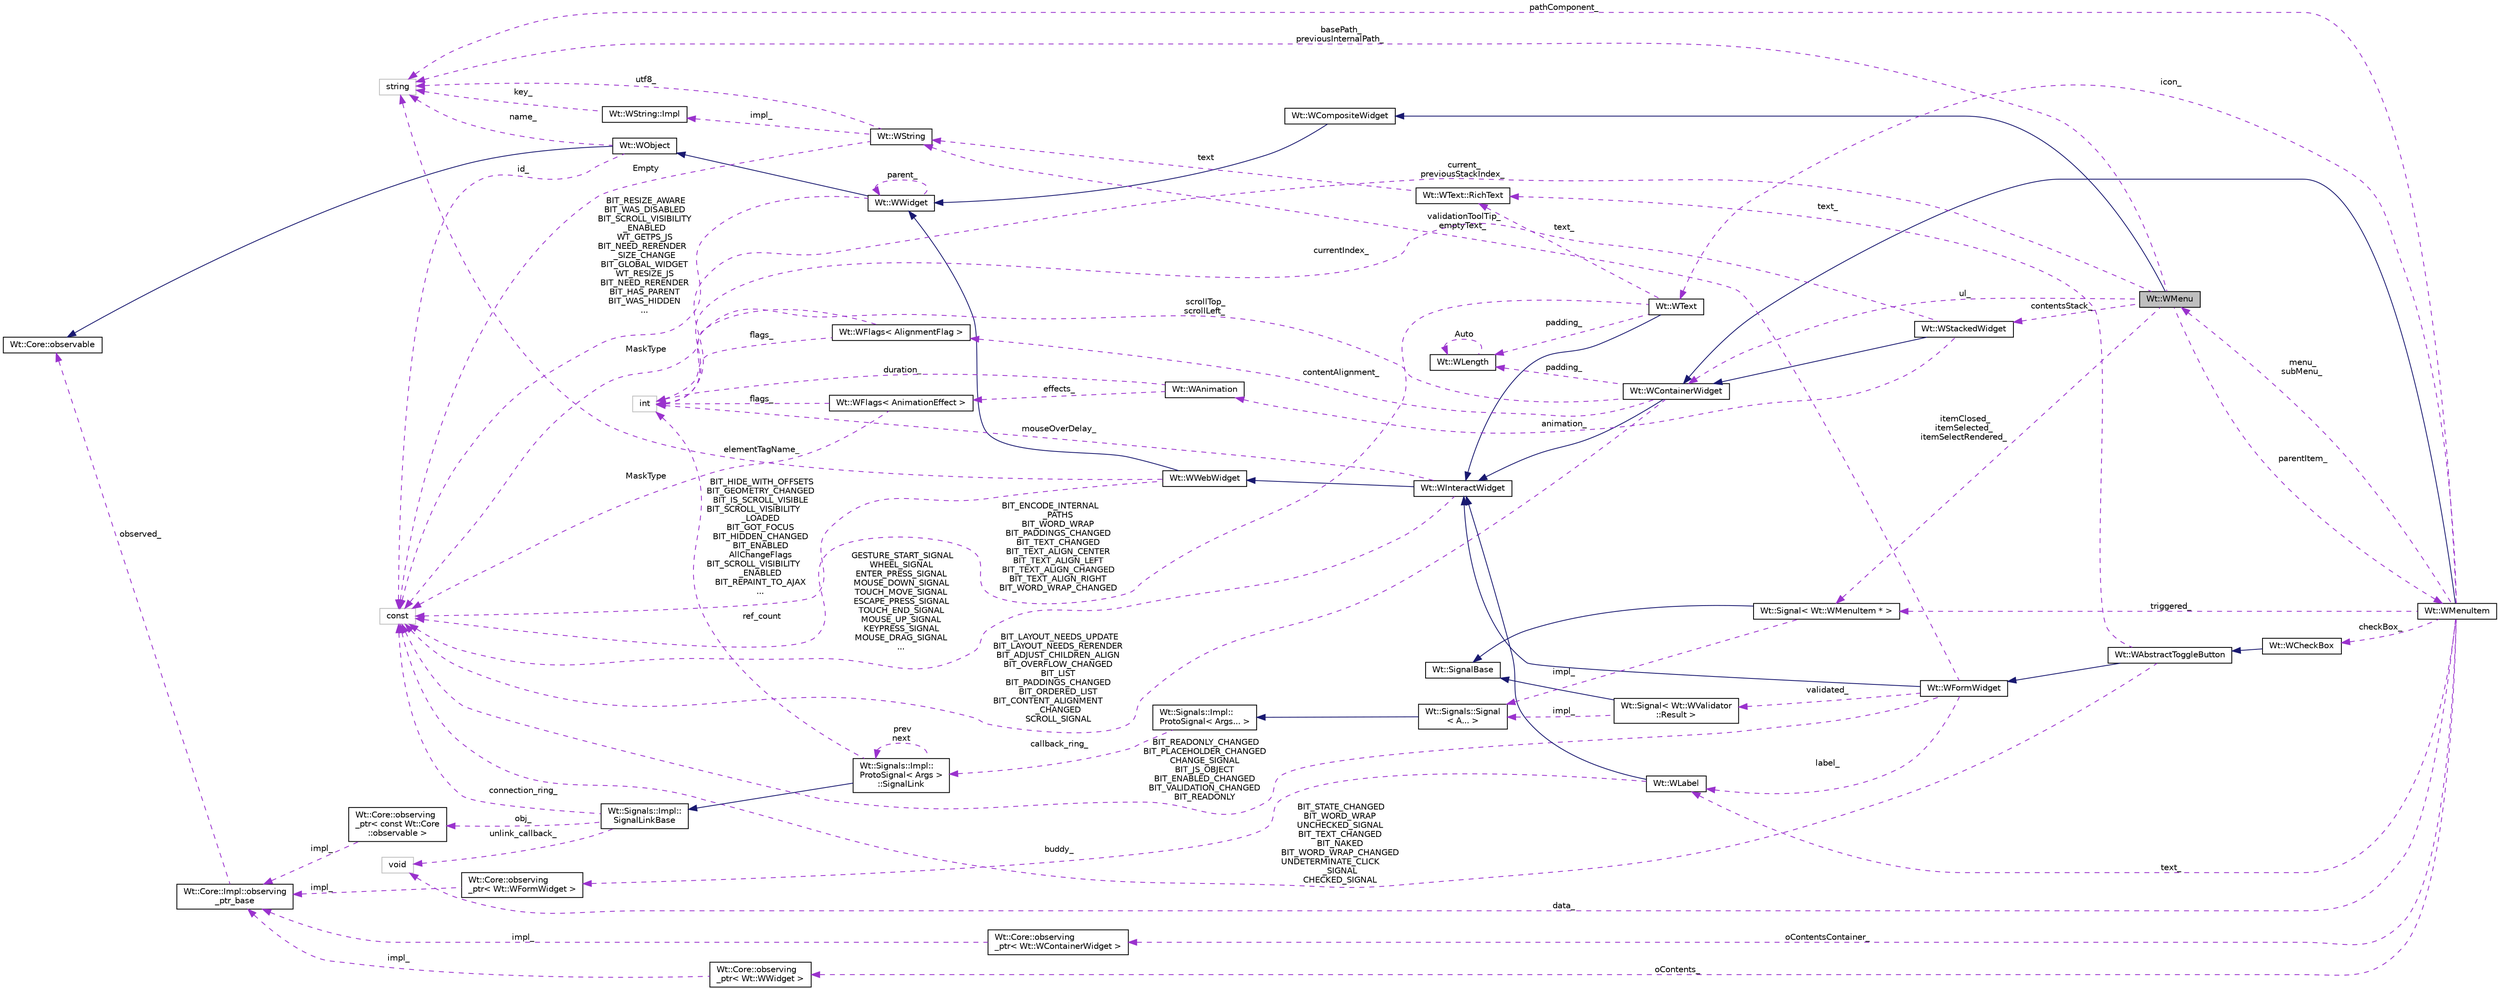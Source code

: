 digraph "Wt::WMenu"
{
 // LATEX_PDF_SIZE
  edge [fontname="Helvetica",fontsize="10",labelfontname="Helvetica",labelfontsize="10"];
  node [fontname="Helvetica",fontsize="10",shape=record];
  rankdir="LR";
  Node1 [label="Wt::WMenu",height=0.2,width=0.4,color="black", fillcolor="grey75", style="filled", fontcolor="black",tooltip="A widget that shows a menu of options."];
  Node2 -> Node1 [dir="back",color="midnightblue",fontsize="10",style="solid",fontname="Helvetica"];
  Node2 [label="Wt::WCompositeWidget",height=0.2,width=0.4,color="black", fillcolor="white", style="filled",URL="$classWt_1_1WCompositeWidget.html",tooltip="A widget that hides the implementation of composite widgets."];
  Node3 -> Node2 [dir="back",color="midnightblue",fontsize="10",style="solid",fontname="Helvetica"];
  Node3 [label="Wt::WWidget",height=0.2,width=0.4,color="black", fillcolor="white", style="filled",URL="$classWt_1_1WWidget.html",tooltip="The abstract base class for a user-interface component."];
  Node4 -> Node3 [dir="back",color="midnightblue",fontsize="10",style="solid",fontname="Helvetica"];
  Node4 [label="Wt::WObject",height=0.2,width=0.4,color="black", fillcolor="white", style="filled",URL="$classWt_1_1WObject.html",tooltip="A base class for objects that participate in the signal/slot system."];
  Node5 -> Node4 [dir="back",color="midnightblue",fontsize="10",style="solid",fontname="Helvetica"];
  Node5 [label="Wt::Core::observable",height=0.2,width=0.4,color="black", fillcolor="white", style="filled",URL="$classWt_1_1Core_1_1observable.html",tooltip="A base class for objects whose life-time can be tracked."];
  Node6 -> Node4 [dir="back",color="darkorchid3",fontsize="10",style="dashed",label=" name_" ,fontname="Helvetica"];
  Node6 [label="string",height=0.2,width=0.4,color="grey75", fillcolor="white", style="filled",tooltip=" "];
  Node7 -> Node4 [dir="back",color="darkorchid3",fontsize="10",style="dashed",label=" id_" ,fontname="Helvetica"];
  Node7 [label="const",height=0.2,width=0.4,color="grey75", fillcolor="white", style="filled",tooltip=" "];
  Node3 -> Node3 [dir="back",color="darkorchid3",fontsize="10",style="dashed",label=" parent_" ,fontname="Helvetica"];
  Node7 -> Node3 [dir="back",color="darkorchid3",fontsize="10",style="dashed",label=" BIT_RESIZE_AWARE\nBIT_WAS_DISABLED\nBIT_SCROLL_VISIBILITY\l_ENABLED\nWT_GETPS_JS\nBIT_NEED_RERENDER\l_SIZE_CHANGE\nBIT_GLOBAL_WIDGET\nWT_RESIZE_JS\nBIT_NEED_RERENDER\nBIT_HAS_PARENT\nBIT_WAS_HIDDEN\n..." ,fontname="Helvetica"];
  Node8 -> Node1 [dir="back",color="darkorchid3",fontsize="10",style="dashed",label=" parentItem_" ,fontname="Helvetica"];
  Node8 [label="Wt::WMenuItem",height=0.2,width=0.4,color="black", fillcolor="white", style="filled",URL="$classWt_1_1WMenuItem.html",tooltip="A single item in a menu."];
  Node9 -> Node8 [dir="back",color="midnightblue",fontsize="10",style="solid",fontname="Helvetica"];
  Node9 [label="Wt::WContainerWidget",height=0.2,width=0.4,color="black", fillcolor="white", style="filled",URL="$classWt_1_1WContainerWidget.html",tooltip="A widget that holds and manages child widgets."];
  Node10 -> Node9 [dir="back",color="midnightblue",fontsize="10",style="solid",fontname="Helvetica"];
  Node10 [label="Wt::WInteractWidget",height=0.2,width=0.4,color="black", fillcolor="white", style="filled",URL="$classWt_1_1WInteractWidget.html",tooltip="An abstract widget that can receive user-interface interaction."];
  Node11 -> Node10 [dir="back",color="midnightblue",fontsize="10",style="solid",fontname="Helvetica"];
  Node11 [label="Wt::WWebWidget",height=0.2,width=0.4,color="black", fillcolor="white", style="filled",URL="$classWt_1_1WWebWidget.html",tooltip="A base class for widgets with an HTML counterpart."];
  Node3 -> Node11 [dir="back",color="midnightblue",fontsize="10",style="solid",fontname="Helvetica"];
  Node6 -> Node11 [dir="back",color="darkorchid3",fontsize="10",style="dashed",label=" elementTagName_" ,fontname="Helvetica"];
  Node7 -> Node11 [dir="back",color="darkorchid3",fontsize="10",style="dashed",label=" BIT_HIDE_WITH_OFFSETS\nBIT_GEOMETRY_CHANGED\nBIT_IS_SCROLL_VISIBLE\nBIT_SCROLL_VISIBILITY\l_LOADED\nBIT_GOT_FOCUS\nBIT_HIDDEN_CHANGED\nBIT_ENABLED\nAllChangeFlags\nBIT_SCROLL_VISIBILITY\l_ENABLED\nBIT_REPAINT_TO_AJAX\n..." ,fontname="Helvetica"];
  Node12 -> Node10 [dir="back",color="darkorchid3",fontsize="10",style="dashed",label=" mouseOverDelay_" ,fontname="Helvetica"];
  Node12 [label="int",height=0.2,width=0.4,color="grey75", fillcolor="white", style="filled",tooltip=" "];
  Node7 -> Node10 [dir="back",color="darkorchid3",fontsize="10",style="dashed",label=" GESTURE_START_SIGNAL\nWHEEL_SIGNAL\nENTER_PRESS_SIGNAL\nMOUSE_DOWN_SIGNAL\nTOUCH_MOVE_SIGNAL\nESCAPE_PRESS_SIGNAL\nTOUCH_END_SIGNAL\nMOUSE_UP_SIGNAL\nKEYPRESS_SIGNAL\nMOUSE_DRAG_SIGNAL\n..." ,fontname="Helvetica"];
  Node12 -> Node9 [dir="back",color="darkorchid3",fontsize="10",style="dashed",label=" scrollTop_\nscrollLeft_" ,fontname="Helvetica"];
  Node13 -> Node9 [dir="back",color="darkorchid3",fontsize="10",style="dashed",label=" contentAlignment_" ,fontname="Helvetica"];
  Node13 [label="Wt::WFlags\< AlignmentFlag \>",height=0.2,width=0.4,color="black", fillcolor="white", style="filled",URL="$classWt_1_1WFlags.html",tooltip=" "];
  Node12 -> Node13 [dir="back",color="darkorchid3",fontsize="10",style="dashed",label=" flags_" ,fontname="Helvetica"];
  Node7 -> Node13 [dir="back",color="darkorchid3",fontsize="10",style="dashed",label=" MaskType" ,fontname="Helvetica"];
  Node14 -> Node9 [dir="back",color="darkorchid3",fontsize="10",style="dashed",label=" padding_" ,fontname="Helvetica"];
  Node14 [label="Wt::WLength",height=0.2,width=0.4,color="black", fillcolor="white", style="filled",URL="$classWt_1_1WLength.html",tooltip="A value class that describes a CSS length."];
  Node14 -> Node14 [dir="back",color="darkorchid3",fontsize="10",style="dashed",label=" Auto" ,fontname="Helvetica"];
  Node7 -> Node9 [dir="back",color="darkorchid3",fontsize="10",style="dashed",label=" BIT_LAYOUT_NEEDS_UPDATE\nBIT_LAYOUT_NEEDS_RERENDER\nBIT_ADJUST_CHILDREN_ALIGN\nBIT_OVERFLOW_CHANGED\nBIT_LIST\nBIT_PADDINGS_CHANGED\nBIT_ORDERED_LIST\nBIT_CONTENT_ALIGNMENT\l_CHANGED\nSCROLL_SIGNAL" ,fontname="Helvetica"];
  Node15 -> Node8 [dir="back",color="darkorchid3",fontsize="10",style="dashed",label=" triggered_" ,fontname="Helvetica"];
  Node15 [label="Wt::Signal\< Wt::WMenuItem * \>",height=0.2,width=0.4,color="black", fillcolor="white", style="filled",URL="$classWt_1_1Signal.html",tooltip=" "];
  Node16 -> Node15 [dir="back",color="midnightblue",fontsize="10",style="solid",fontname="Helvetica"];
  Node16 [label="Wt::SignalBase",height=0.2,width=0.4,color="black", fillcolor="white", style="filled",URL="$classWt_1_1SignalBase.html",tooltip="Abstract base class of a signal."];
  Node17 -> Node15 [dir="back",color="darkorchid3",fontsize="10",style="dashed",label=" impl_" ,fontname="Helvetica"];
  Node17 [label="Wt::Signals::Signal\l\< A... \>",height=0.2,width=0.4,color="black", fillcolor="white", style="filled",URL="$structWt_1_1Signals_1_1Signal.html",tooltip=" "];
  Node18 -> Node17 [dir="back",color="midnightblue",fontsize="10",style="solid",fontname="Helvetica"];
  Node18 [label="Wt::Signals::Impl::\lProtoSignal\< Args... \>",height=0.2,width=0.4,color="black", fillcolor="white", style="filled",URL="$classWt_1_1Signals_1_1Impl_1_1ProtoSignal.html",tooltip=" "];
  Node19 -> Node18 [dir="back",color="darkorchid3",fontsize="10",style="dashed",label=" callback_ring_" ,fontname="Helvetica"];
  Node19 [label="Wt::Signals::Impl::\lProtoSignal\< Args \>\l::SignalLink",height=0.2,width=0.4,color="black", fillcolor="white", style="filled",URL="$structWt_1_1Signals_1_1Impl_1_1ProtoSignal_1_1SignalLink.html",tooltip=" "];
  Node20 -> Node19 [dir="back",color="midnightblue",fontsize="10",style="solid",fontname="Helvetica"];
  Node20 [label="Wt::Signals::Impl::\lSignalLinkBase",height=0.2,width=0.4,color="black", fillcolor="white", style="filled",URL="$classWt_1_1Signals_1_1Impl_1_1SignalLinkBase.html",tooltip=" "];
  Node21 -> Node20 [dir="back",color="darkorchid3",fontsize="10",style="dashed",label=" unlink_callback_" ,fontname="Helvetica"];
  Node21 [label="void",height=0.2,width=0.4,color="grey75", fillcolor="white", style="filled",tooltip=" "];
  Node22 -> Node20 [dir="back",color="darkorchid3",fontsize="10",style="dashed",label=" obj_" ,fontname="Helvetica"];
  Node22 [label="Wt::Core::observing\l_ptr\< const Wt::Core\l::observable \>",height=0.2,width=0.4,color="black", fillcolor="white", style="filled",URL="$classWt_1_1Core_1_1observing__ptr.html",tooltip=" "];
  Node23 -> Node22 [dir="back",color="darkorchid3",fontsize="10",style="dashed",label=" impl_" ,fontname="Helvetica"];
  Node23 [label="Wt::Core::Impl::observing\l_ptr_base",height=0.2,width=0.4,color="black", fillcolor="white", style="filled",URL="$structWt_1_1Core_1_1Impl_1_1observing__ptr__base.html",tooltip=" "];
  Node5 -> Node23 [dir="back",color="darkorchid3",fontsize="10",style="dashed",label=" observed_" ,fontname="Helvetica"];
  Node7 -> Node20 [dir="back",color="darkorchid3",fontsize="10",style="dashed",label=" connection_ring_" ,fontname="Helvetica"];
  Node12 -> Node19 [dir="back",color="darkorchid3",fontsize="10",style="dashed",label=" ref_count" ,fontname="Helvetica"];
  Node19 -> Node19 [dir="back",color="darkorchid3",fontsize="10",style="dashed",label=" prev\nnext" ,fontname="Helvetica"];
  Node21 -> Node8 [dir="back",color="darkorchid3",fontsize="10",style="dashed",label=" data_" ,fontname="Helvetica"];
  Node24 -> Node8 [dir="back",color="darkorchid3",fontsize="10",style="dashed",label=" text_" ,fontname="Helvetica"];
  Node24 [label="Wt::WLabel",height=0.2,width=0.4,color="black", fillcolor="white", style="filled",URL="$classWt_1_1WLabel.html",tooltip="A label for a form field."];
  Node10 -> Node24 [dir="back",color="midnightblue",fontsize="10",style="solid",fontname="Helvetica"];
  Node25 -> Node24 [dir="back",color="darkorchid3",fontsize="10",style="dashed",label=" buddy_" ,fontname="Helvetica"];
  Node25 [label="Wt::Core::observing\l_ptr\< Wt::WFormWidget \>",height=0.2,width=0.4,color="black", fillcolor="white", style="filled",URL="$classWt_1_1Core_1_1observing__ptr.html",tooltip=" "];
  Node23 -> Node25 [dir="back",color="darkorchid3",fontsize="10",style="dashed",label=" impl_" ,fontname="Helvetica"];
  Node26 -> Node8 [dir="back",color="darkorchid3",fontsize="10",style="dashed",label=" oContents_" ,fontname="Helvetica"];
  Node26 [label="Wt::Core::observing\l_ptr\< Wt::WWidget \>",height=0.2,width=0.4,color="black", fillcolor="white", style="filled",URL="$classWt_1_1Core_1_1observing__ptr.html",tooltip=" "];
  Node23 -> Node26 [dir="back",color="darkorchid3",fontsize="10",style="dashed",label=" impl_" ,fontname="Helvetica"];
  Node27 -> Node8 [dir="back",color="darkorchid3",fontsize="10",style="dashed",label=" oContentsContainer_" ,fontname="Helvetica"];
  Node27 [label="Wt::Core::observing\l_ptr\< Wt::WContainerWidget \>",height=0.2,width=0.4,color="black", fillcolor="white", style="filled",URL="$classWt_1_1Core_1_1observing__ptr.html",tooltip=" "];
  Node23 -> Node27 [dir="back",color="darkorchid3",fontsize="10",style="dashed",label=" impl_" ,fontname="Helvetica"];
  Node6 -> Node8 [dir="back",color="darkorchid3",fontsize="10",style="dashed",label=" pathComponent_" ,fontname="Helvetica"];
  Node28 -> Node8 [dir="back",color="darkorchid3",fontsize="10",style="dashed",label=" icon_" ,fontname="Helvetica"];
  Node28 [label="Wt::WText",height=0.2,width=0.4,color="black", fillcolor="white", style="filled",URL="$classWt_1_1WText.html",tooltip="A widget that renders (XHTML) text."];
  Node10 -> Node28 [dir="back",color="midnightblue",fontsize="10",style="solid",fontname="Helvetica"];
  Node29 -> Node28 [dir="back",color="darkorchid3",fontsize="10",style="dashed",label=" text_" ,fontname="Helvetica"];
  Node29 [label="Wt::WText::RichText",height=0.2,width=0.4,color="black", fillcolor="white", style="filled",URL="$structWt_1_1WText_1_1RichText.html",tooltip=" "];
  Node30 -> Node29 [dir="back",color="darkorchid3",fontsize="10",style="dashed",label=" text" ,fontname="Helvetica"];
  Node30 [label="Wt::WString",height=0.2,width=0.4,color="black", fillcolor="white", style="filled",URL="$classWt_1_1WString.html",tooltip="A value class which describes a locale-aware unicode string."];
  Node31 -> Node30 [dir="back",color="darkorchid3",fontsize="10",style="dashed",label=" impl_" ,fontname="Helvetica"];
  Node31 [label="Wt::WString::Impl",height=0.2,width=0.4,color="black", fillcolor="white", style="filled",URL="$structWt_1_1WString_1_1Impl.html",tooltip=" "];
  Node6 -> Node31 [dir="back",color="darkorchid3",fontsize="10",style="dashed",label=" key_" ,fontname="Helvetica"];
  Node6 -> Node30 [dir="back",color="darkorchid3",fontsize="10",style="dashed",label=" utf8_" ,fontname="Helvetica"];
  Node7 -> Node30 [dir="back",color="darkorchid3",fontsize="10",style="dashed",label=" Empty" ,fontname="Helvetica"];
  Node14 -> Node28 [dir="back",color="darkorchid3",fontsize="10",style="dashed",label=" padding_" ,fontname="Helvetica"];
  Node7 -> Node28 [dir="back",color="darkorchid3",fontsize="10",style="dashed",label=" BIT_ENCODE_INTERNAL\l_PATHS\nBIT_WORD_WRAP\nBIT_PADDINGS_CHANGED\nBIT_TEXT_CHANGED\nBIT_TEXT_ALIGN_CENTER\nBIT_TEXT_ALIGN_LEFT\nBIT_TEXT_ALIGN_CHANGED\nBIT_TEXT_ALIGN_RIGHT\nBIT_WORD_WRAP_CHANGED" ,fontname="Helvetica"];
  Node32 -> Node8 [dir="back",color="darkorchid3",fontsize="10",style="dashed",label=" checkBox_" ,fontname="Helvetica"];
  Node32 [label="Wt::WCheckBox",height=0.2,width=0.4,color="black", fillcolor="white", style="filled",URL="$classWt_1_1WCheckBox.html",tooltip="A user control that represents a check box."];
  Node33 -> Node32 [dir="back",color="midnightblue",fontsize="10",style="solid",fontname="Helvetica"];
  Node33 [label="Wt::WAbstractToggleButton",height=0.2,width=0.4,color="black", fillcolor="white", style="filled",URL="$classWt_1_1WAbstractToggleButton.html",tooltip="An abstract base class for radio buttons and check boxes."];
  Node34 -> Node33 [dir="back",color="midnightblue",fontsize="10",style="solid",fontname="Helvetica"];
  Node34 [label="Wt::WFormWidget",height=0.2,width=0.4,color="black", fillcolor="white", style="filled",URL="$classWt_1_1WFormWidget.html",tooltip="An abstract widget that corresponds to an HTML form element."];
  Node10 -> Node34 [dir="back",color="midnightblue",fontsize="10",style="solid",fontname="Helvetica"];
  Node30 -> Node34 [dir="back",color="darkorchid3",fontsize="10",style="dashed",label=" validationToolTip_\nemptyText_" ,fontname="Helvetica"];
  Node24 -> Node34 [dir="back",color="darkorchid3",fontsize="10",style="dashed",label=" label_" ,fontname="Helvetica"];
  Node35 -> Node34 [dir="back",color="darkorchid3",fontsize="10",style="dashed",label=" validated_" ,fontname="Helvetica"];
  Node35 [label="Wt::Signal\< Wt::WValidator\l::Result \>",height=0.2,width=0.4,color="black", fillcolor="white", style="filled",URL="$classWt_1_1Signal.html",tooltip=" "];
  Node16 -> Node35 [dir="back",color="midnightblue",fontsize="10",style="solid",fontname="Helvetica"];
  Node17 -> Node35 [dir="back",color="darkorchid3",fontsize="10",style="dashed",label=" impl_" ,fontname="Helvetica"];
  Node7 -> Node34 [dir="back",color="darkorchid3",fontsize="10",style="dashed",label=" BIT_READONLY_CHANGED\nBIT_PLACEHOLDER_CHANGED\nCHANGE_SIGNAL\nBIT_JS_OBJECT\nBIT_ENABLED_CHANGED\nBIT_VALIDATION_CHANGED\nBIT_READONLY" ,fontname="Helvetica"];
  Node29 -> Node33 [dir="back",color="darkorchid3",fontsize="10",style="dashed",label=" text_" ,fontname="Helvetica"];
  Node7 -> Node33 [dir="back",color="darkorchid3",fontsize="10",style="dashed",label=" BIT_STATE_CHANGED\nBIT_WORD_WRAP\nUNCHECKED_SIGNAL\nBIT_TEXT_CHANGED\nBIT_NAKED\nBIT_WORD_WRAP_CHANGED\nUNDETERMINATE_CLICK\l_SIGNAL\nCHECKED_SIGNAL" ,fontname="Helvetica"];
  Node1 -> Node8 [dir="back",color="darkorchid3",fontsize="10",style="dashed",label=" menu_\nsubMenu_" ,fontname="Helvetica"];
  Node9 -> Node1 [dir="back",color="darkorchid3",fontsize="10",style="dashed",label=" ul_" ,fontname="Helvetica"];
  Node15 -> Node1 [dir="back",color="darkorchid3",fontsize="10",style="dashed",label=" itemClosed_\nitemSelected_\nitemSelectRendered_" ,fontname="Helvetica"];
  Node12 -> Node1 [dir="back",color="darkorchid3",fontsize="10",style="dashed",label=" current_\npreviousStackIndex_" ,fontname="Helvetica"];
  Node6 -> Node1 [dir="back",color="darkorchid3",fontsize="10",style="dashed",label=" basePath_\npreviousInternalPath_" ,fontname="Helvetica"];
  Node36 -> Node1 [dir="back",color="darkorchid3",fontsize="10",style="dashed",label=" contentsStack_" ,fontname="Helvetica"];
  Node36 [label="Wt::WStackedWidget",height=0.2,width=0.4,color="black", fillcolor="white", style="filled",URL="$classWt_1_1WStackedWidget.html",tooltip="A container widget that stacks its widgets on top of each other."];
  Node9 -> Node36 [dir="back",color="midnightblue",fontsize="10",style="solid",fontname="Helvetica"];
  Node12 -> Node36 [dir="back",color="darkorchid3",fontsize="10",style="dashed",label=" currentIndex_" ,fontname="Helvetica"];
  Node37 -> Node36 [dir="back",color="darkorchid3",fontsize="10",style="dashed",label=" animation_" ,fontname="Helvetica"];
  Node37 [label="Wt::WAnimation",height=0.2,width=0.4,color="black", fillcolor="white", style="filled",URL="$classWt_1_1WAnimation.html",tooltip="A value class that defines a transition effect."];
  Node38 -> Node37 [dir="back",color="darkorchid3",fontsize="10",style="dashed",label=" effects_" ,fontname="Helvetica"];
  Node38 [label="Wt::WFlags\< AnimationEffect \>",height=0.2,width=0.4,color="black", fillcolor="white", style="filled",URL="$classWt_1_1WFlags.html",tooltip=" "];
  Node12 -> Node38 [dir="back",color="darkorchid3",fontsize="10",style="dashed",label=" flags_" ,fontname="Helvetica"];
  Node7 -> Node38 [dir="back",color="darkorchid3",fontsize="10",style="dashed",label=" MaskType" ,fontname="Helvetica"];
  Node12 -> Node37 [dir="back",color="darkorchid3",fontsize="10",style="dashed",label=" duration_" ,fontname="Helvetica"];
}
